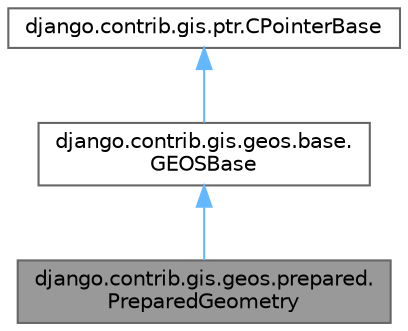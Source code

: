 digraph "django.contrib.gis.geos.prepared.PreparedGeometry"
{
 // LATEX_PDF_SIZE
  bgcolor="transparent";
  edge [fontname=Helvetica,fontsize=10,labelfontname=Helvetica,labelfontsize=10];
  node [fontname=Helvetica,fontsize=10,shape=box,height=0.2,width=0.4];
  Node1 [id="Node000001",label="django.contrib.gis.geos.prepared.\lPreparedGeometry",height=0.2,width=0.4,color="gray40", fillcolor="grey60", style="filled", fontcolor="black",tooltip=" "];
  Node2 -> Node1 [id="edge1_Node000001_Node000002",dir="back",color="steelblue1",style="solid",tooltip=" "];
  Node2 [id="Node000002",label="django.contrib.gis.geos.base.\lGEOSBase",height=0.2,width=0.4,color="gray40", fillcolor="white", style="filled",URL="$classdjango_1_1contrib_1_1gis_1_1geos_1_1base_1_1_g_e_o_s_base.html",tooltip=" "];
  Node3 -> Node2 [id="edge2_Node000002_Node000003",dir="back",color="steelblue1",style="solid",tooltip=" "];
  Node3 [id="Node000003",label="django.contrib.gis.ptr.CPointerBase",height=0.2,width=0.4,color="gray40", fillcolor="white", style="filled",URL="$classdjango_1_1contrib_1_1gis_1_1ptr_1_1_c_pointer_base.html",tooltip=" "];
}
